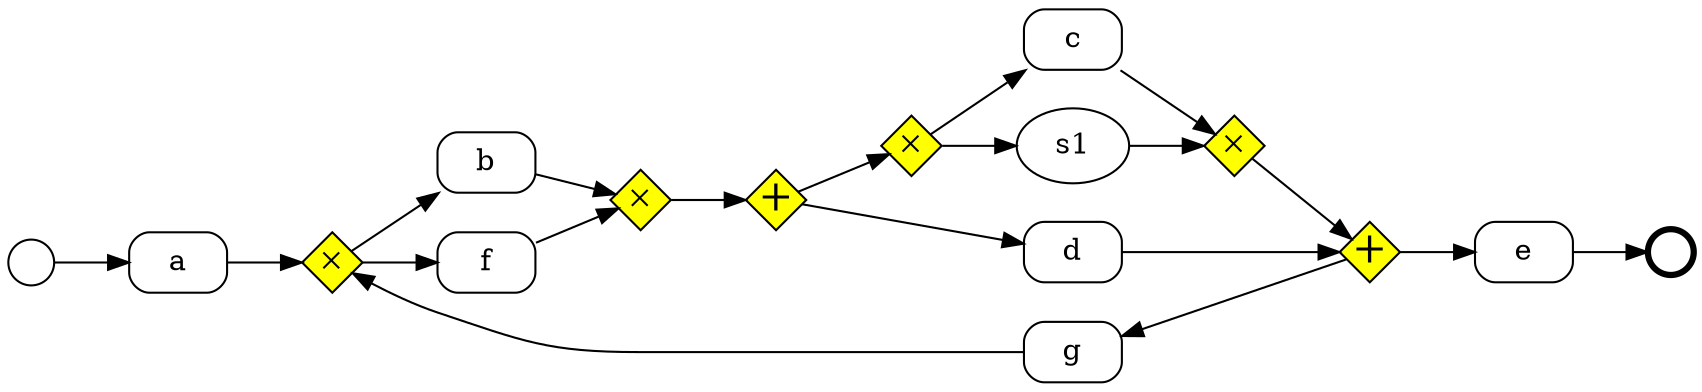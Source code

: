 digraph G {
  rankdir=LR;

  subgraph place {
    node [shape=circle,fixedsize=true,label="",height=.3,width=.3];
    in;
    out[penwidth=3];
  }
  subgraph xorgate {
    node [shape=diamond,fixedsize=true,width=.4,height=.4,label=<&#x2715;>,fontsize=12,style=filled,fillcolor=yellow]
    x1; x2;     o1; o2;
  }
  subgraph andgate {
    node [shape=diamond,fixedsize=true,width=.4,height=.4 label=<&#43;>,fontsize=20,style=filled,fillcolor=yellow]
    a1; a2;
  }
  subgraph optgate {
    node [shape=diamond,fixedsize=true,width=.4,height=.4,label=<&#9711;>,fontsize=12,style=filled,fillcolor=yellow]
  }
  subgraph transitions {
    node [shape=Mrecord,height=0.4,width=.65];
    a; b; c; d; e; f; g;
  }
  subgraph skip {
    node [shape=rect,label="",height=0.4,width=.4,style=filled,fillcolor=black];
  }

  # align horizontally
  {edge [weight=1]; a;g;e}

  in->a->x1;
  x1->f->x2;
  x1->b->x2;
  x2->a1;
  a1->o1;
  o2->a2;
  a1->d->a2;
  o1->c->o2;
  o1->s1->o2;
  a2->e;
  a2->g->x1
  e->out;
  # align vertically
  {rank=same; d;c,g}
  {rank=same; b;f}
}
